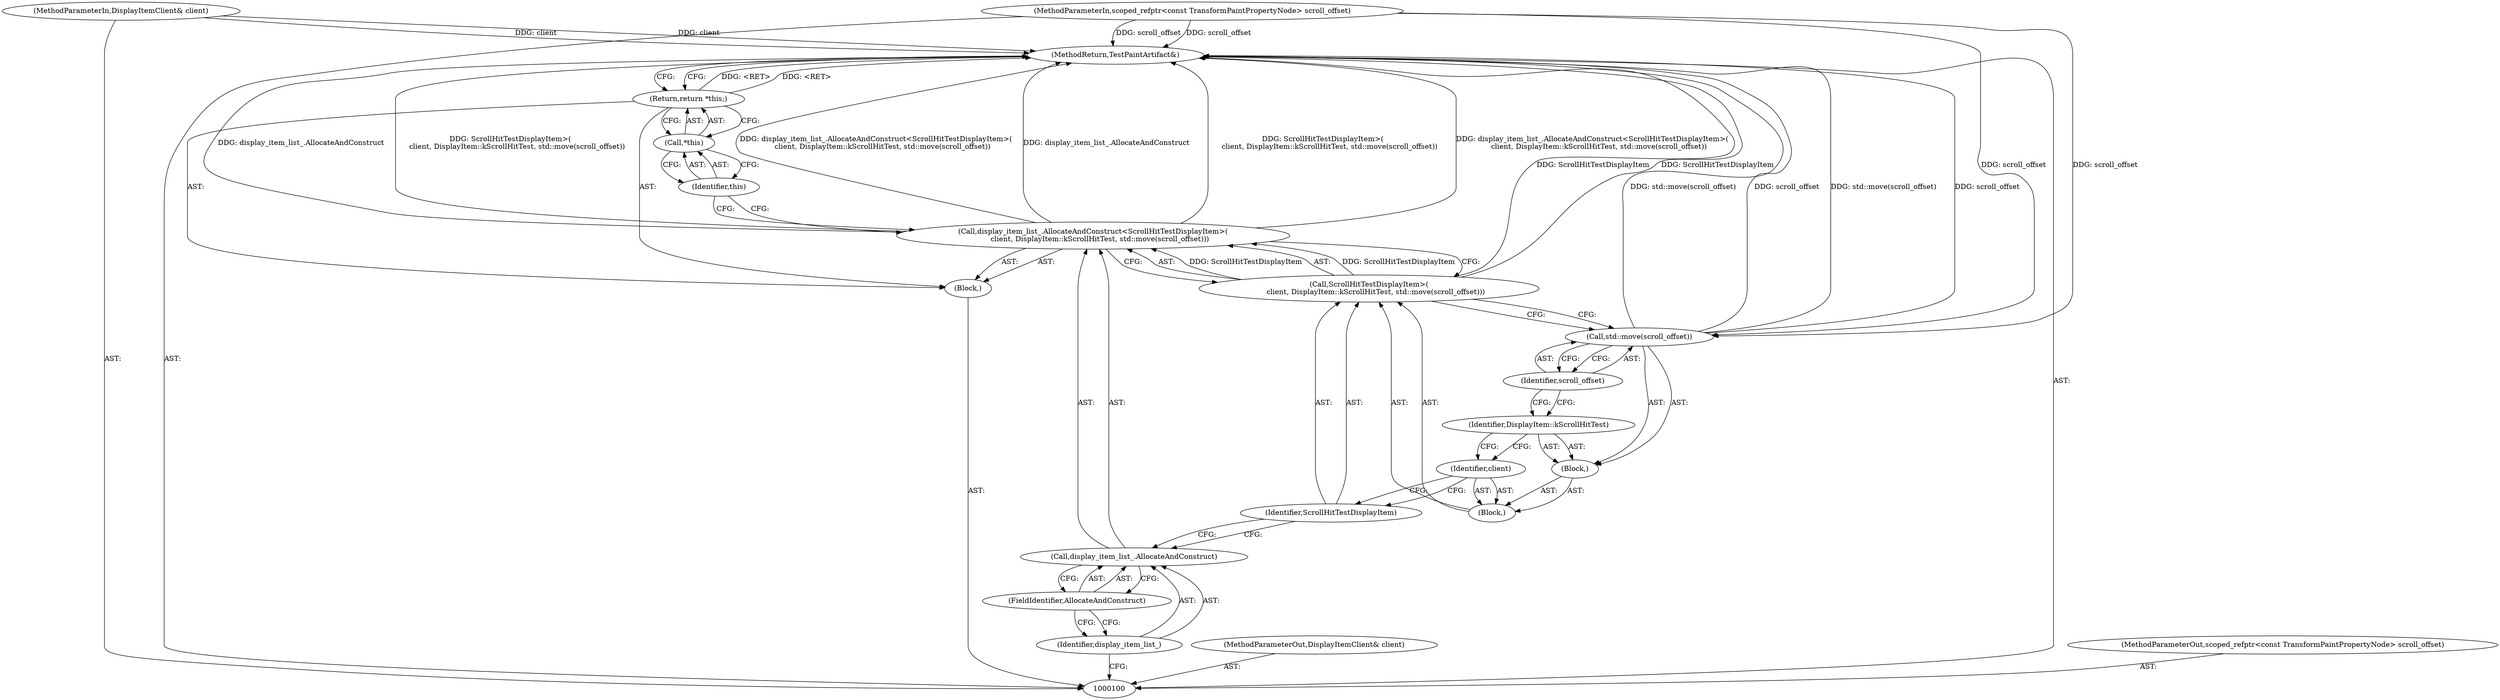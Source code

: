 digraph "1_Chrome_f911e11e7f6b5c0d6f5ee694a9871de6619889f7_58" {
"1000119" [label="(MethodReturn,TestPaintArtifact&)"];
"1000101" [label="(MethodParameterIn,DisplayItemClient& client)"];
"1000149" [label="(MethodParameterOut,DisplayItemClient& client)"];
"1000102" [label="(MethodParameterIn,scoped_refptr<const TransformPaintPropertyNode> scroll_offset)"];
"1000150" [label="(MethodParameterOut,scoped_refptr<const TransformPaintPropertyNode> scroll_offset)"];
"1000103" [label="(Block,)"];
"1000107" [label="(FieldIdentifier,AllocateAndConstruct)"];
"1000104" [label="(Call,display_item_list_.AllocateAndConstruct<ScrollHitTestDisplayItem>(\n      client, DisplayItem::kScrollHitTest, std::move(scroll_offset)))"];
"1000105" [label="(Call,display_item_list_.AllocateAndConstruct)"];
"1000106" [label="(Identifier,display_item_list_)"];
"1000108" [label="(Call,ScrollHitTestDisplayItem>(\n      client, DisplayItem::kScrollHitTest, std::move(scroll_offset)))"];
"1000109" [label="(Identifier,ScrollHitTestDisplayItem)"];
"1000112" [label="(Block,)"];
"1000113" [label="(Identifier,DisplayItem::kScrollHitTest)"];
"1000114" [label="(Call,std::move(scroll_offset))"];
"1000115" [label="(Identifier,scroll_offset)"];
"1000110" [label="(Block,)"];
"1000111" [label="(Identifier,client)"];
"1000117" [label="(Call,*this)"];
"1000118" [label="(Identifier,this)"];
"1000116" [label="(Return,return *this;)"];
"1000119" -> "1000100"  [label="AST: "];
"1000119" -> "1000116"  [label="CFG: "];
"1000116" -> "1000119"  [label="DDG: <RET>"];
"1000104" -> "1000119"  [label="DDG: ScrollHitTestDisplayItem>(\n      client, DisplayItem::kScrollHitTest, std::move(scroll_offset))"];
"1000104" -> "1000119"  [label="DDG: display_item_list_.AllocateAndConstruct<ScrollHitTestDisplayItem>(\n      client, DisplayItem::kScrollHitTest, std::move(scroll_offset))"];
"1000104" -> "1000119"  [label="DDG: display_item_list_.AllocateAndConstruct"];
"1000114" -> "1000119"  [label="DDG: std::move(scroll_offset)"];
"1000114" -> "1000119"  [label="DDG: scroll_offset"];
"1000102" -> "1000119"  [label="DDG: scroll_offset"];
"1000101" -> "1000119"  [label="DDG: client"];
"1000108" -> "1000119"  [label="DDG: ScrollHitTestDisplayItem"];
"1000101" -> "1000100"  [label="AST: "];
"1000101" -> "1000119"  [label="DDG: client"];
"1000149" -> "1000100"  [label="AST: "];
"1000102" -> "1000100"  [label="AST: "];
"1000102" -> "1000119"  [label="DDG: scroll_offset"];
"1000102" -> "1000114"  [label="DDG: scroll_offset"];
"1000150" -> "1000100"  [label="AST: "];
"1000103" -> "1000100"  [label="AST: "];
"1000104" -> "1000103"  [label="AST: "];
"1000116" -> "1000103"  [label="AST: "];
"1000107" -> "1000105"  [label="AST: "];
"1000107" -> "1000106"  [label="CFG: "];
"1000105" -> "1000107"  [label="CFG: "];
"1000104" -> "1000103"  [label="AST: "];
"1000104" -> "1000108"  [label="CFG: "];
"1000105" -> "1000104"  [label="AST: "];
"1000108" -> "1000104"  [label="AST: "];
"1000118" -> "1000104"  [label="CFG: "];
"1000104" -> "1000119"  [label="DDG: ScrollHitTestDisplayItem>(\n      client, DisplayItem::kScrollHitTest, std::move(scroll_offset))"];
"1000104" -> "1000119"  [label="DDG: display_item_list_.AllocateAndConstruct<ScrollHitTestDisplayItem>(\n      client, DisplayItem::kScrollHitTest, std::move(scroll_offset))"];
"1000104" -> "1000119"  [label="DDG: display_item_list_.AllocateAndConstruct"];
"1000108" -> "1000104"  [label="DDG: ScrollHitTestDisplayItem"];
"1000105" -> "1000104"  [label="AST: "];
"1000105" -> "1000107"  [label="CFG: "];
"1000106" -> "1000105"  [label="AST: "];
"1000107" -> "1000105"  [label="AST: "];
"1000109" -> "1000105"  [label="CFG: "];
"1000106" -> "1000105"  [label="AST: "];
"1000106" -> "1000100"  [label="CFG: "];
"1000107" -> "1000106"  [label="CFG: "];
"1000108" -> "1000104"  [label="AST: "];
"1000108" -> "1000114"  [label="CFG: "];
"1000109" -> "1000108"  [label="AST: "];
"1000110" -> "1000108"  [label="AST: "];
"1000104" -> "1000108"  [label="CFG: "];
"1000108" -> "1000119"  [label="DDG: ScrollHitTestDisplayItem"];
"1000108" -> "1000104"  [label="DDG: ScrollHitTestDisplayItem"];
"1000109" -> "1000108"  [label="AST: "];
"1000109" -> "1000105"  [label="CFG: "];
"1000111" -> "1000109"  [label="CFG: "];
"1000112" -> "1000110"  [label="AST: "];
"1000113" -> "1000112"  [label="AST: "];
"1000114" -> "1000112"  [label="AST: "];
"1000113" -> "1000112"  [label="AST: "];
"1000113" -> "1000111"  [label="CFG: "];
"1000115" -> "1000113"  [label="CFG: "];
"1000114" -> "1000112"  [label="AST: "];
"1000114" -> "1000115"  [label="CFG: "];
"1000115" -> "1000114"  [label="AST: "];
"1000108" -> "1000114"  [label="CFG: "];
"1000114" -> "1000119"  [label="DDG: std::move(scroll_offset)"];
"1000114" -> "1000119"  [label="DDG: scroll_offset"];
"1000102" -> "1000114"  [label="DDG: scroll_offset"];
"1000115" -> "1000114"  [label="AST: "];
"1000115" -> "1000113"  [label="CFG: "];
"1000114" -> "1000115"  [label="CFG: "];
"1000110" -> "1000108"  [label="AST: "];
"1000111" -> "1000110"  [label="AST: "];
"1000112" -> "1000110"  [label="AST: "];
"1000111" -> "1000110"  [label="AST: "];
"1000111" -> "1000109"  [label="CFG: "];
"1000113" -> "1000111"  [label="CFG: "];
"1000117" -> "1000116"  [label="AST: "];
"1000117" -> "1000118"  [label="CFG: "];
"1000118" -> "1000117"  [label="AST: "];
"1000116" -> "1000117"  [label="CFG: "];
"1000118" -> "1000117"  [label="AST: "];
"1000118" -> "1000104"  [label="CFG: "];
"1000117" -> "1000118"  [label="CFG: "];
"1000116" -> "1000103"  [label="AST: "];
"1000116" -> "1000117"  [label="CFG: "];
"1000117" -> "1000116"  [label="AST: "];
"1000119" -> "1000116"  [label="CFG: "];
"1000116" -> "1000119"  [label="DDG: <RET>"];
}

